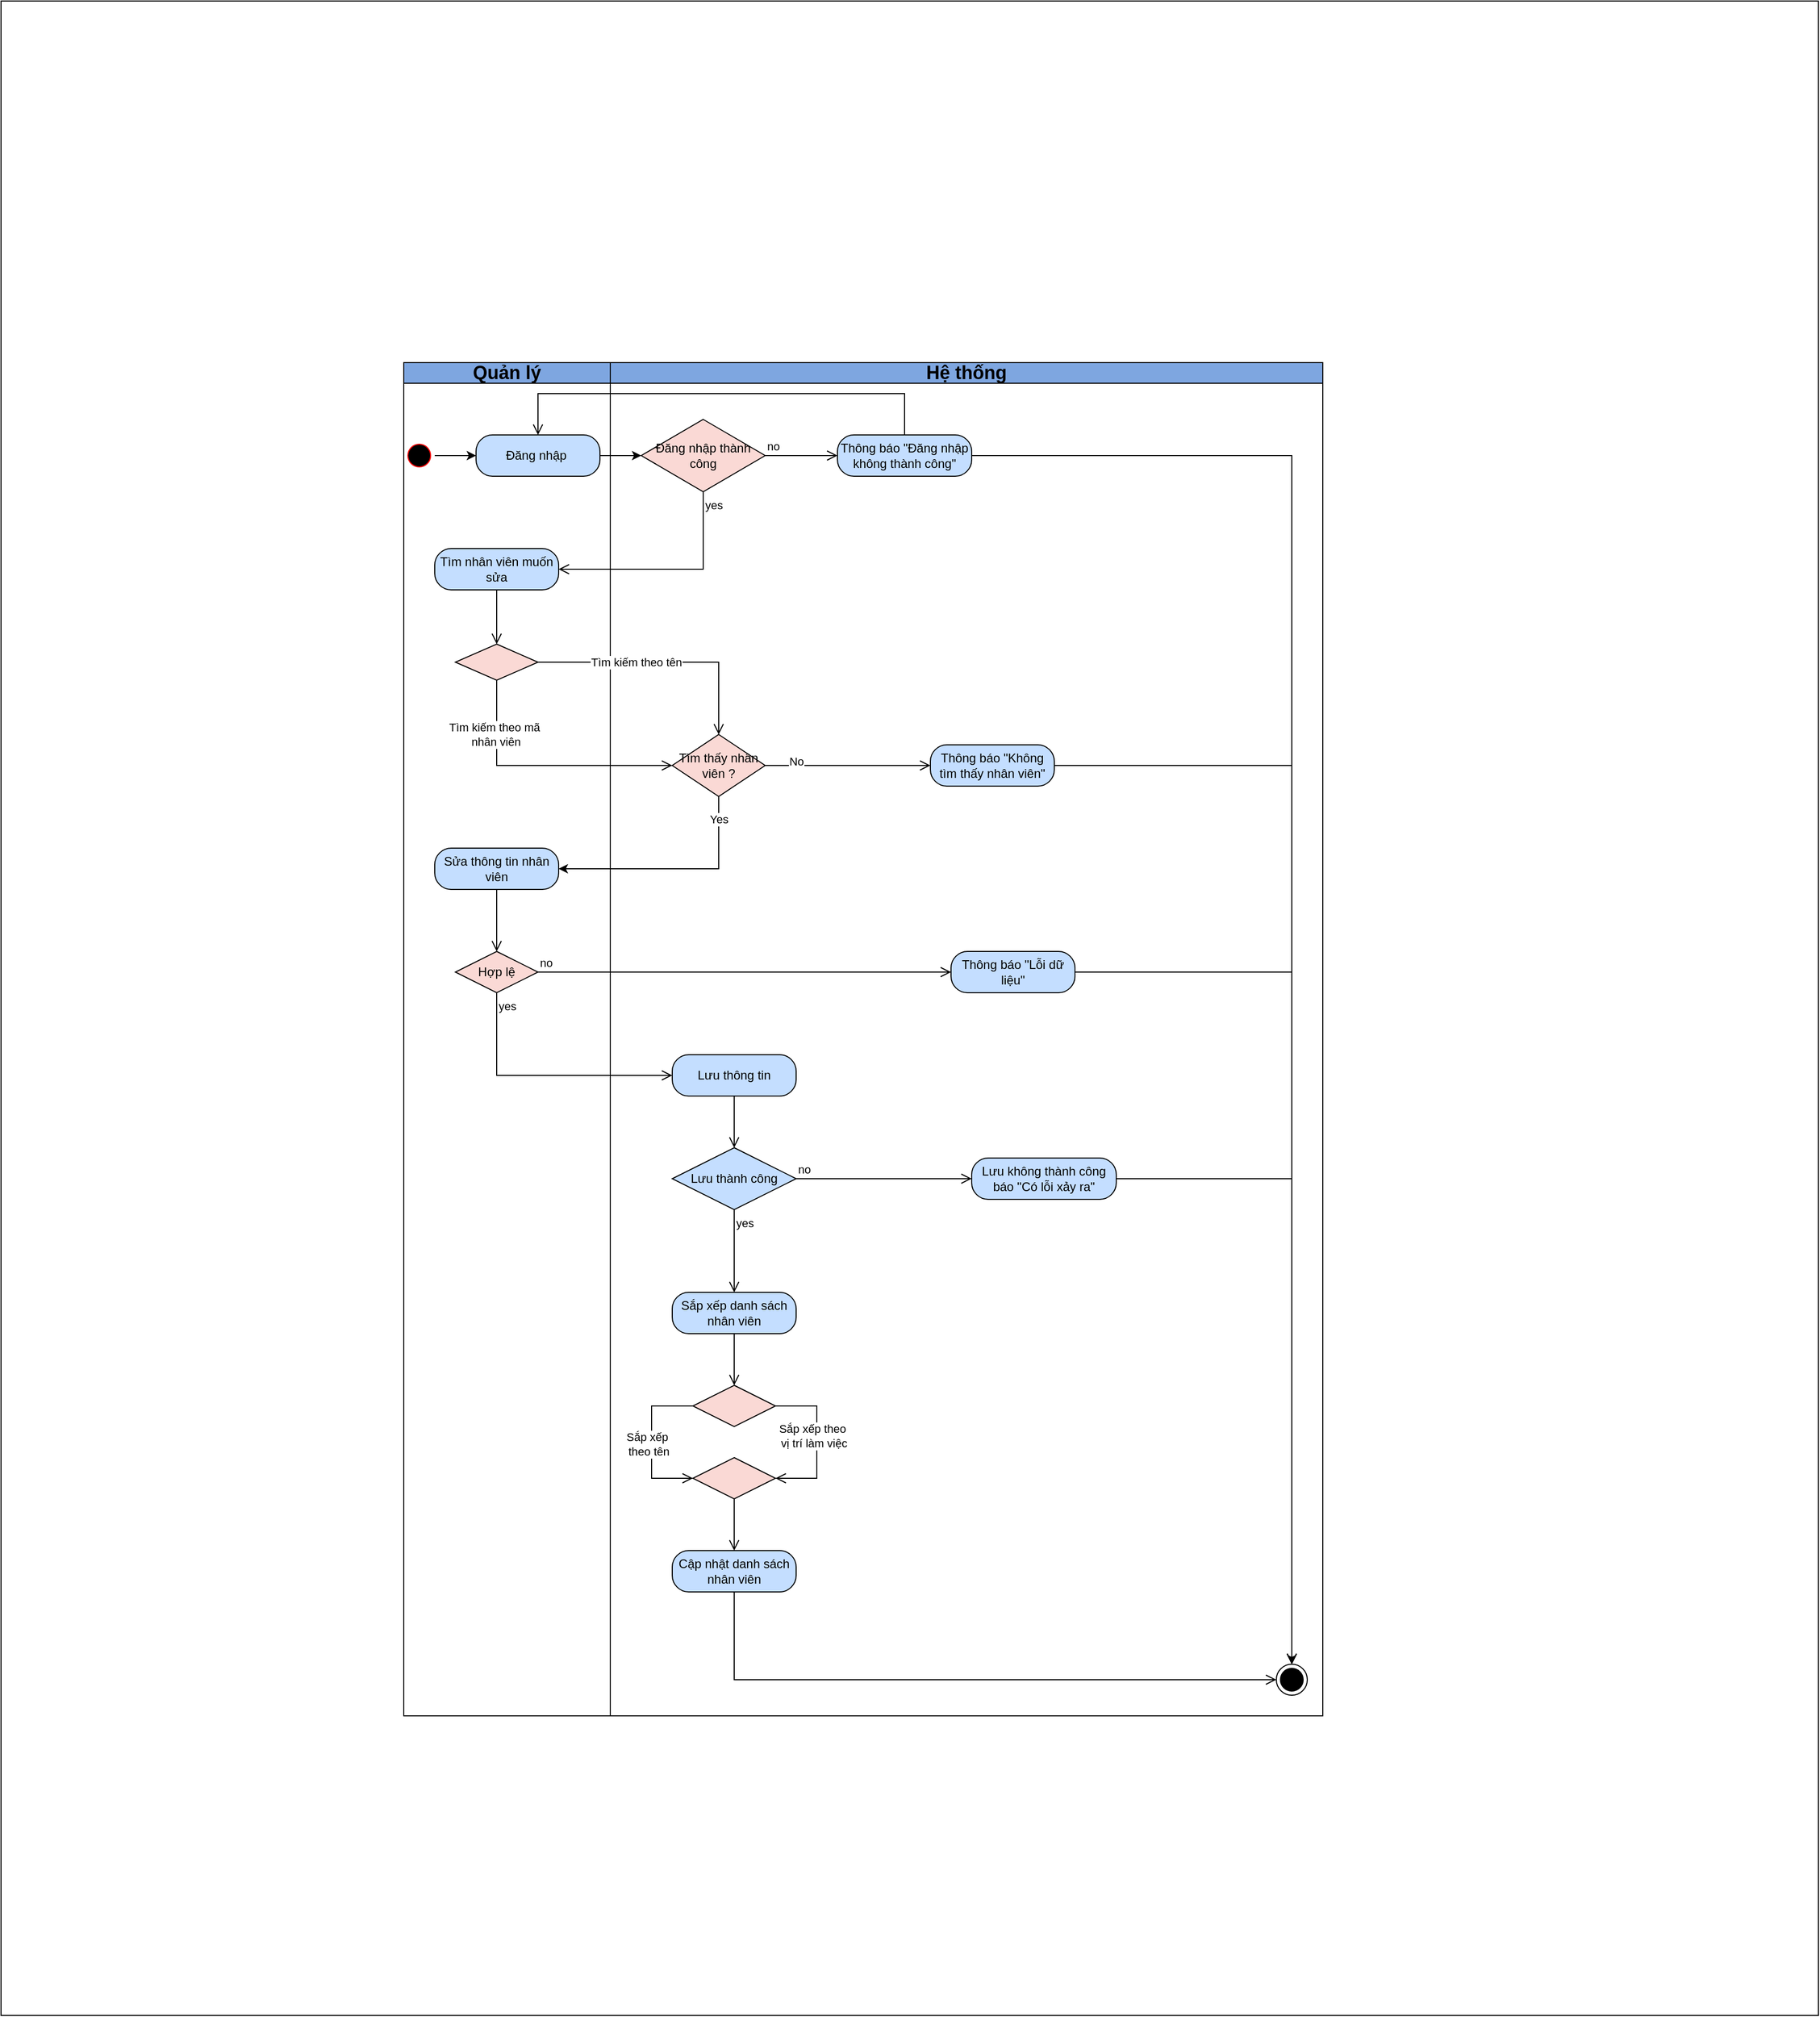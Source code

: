 <mxfile version="24.2.1" type="google">
  <diagram name="Trang-1" id="UvDaMc_h4UCv_mZ_Exmx">
    <mxGraphModel grid="1" page="1" gridSize="10" guides="1" tooltips="1" connect="1" arrows="1" fold="1" pageScale="1" pageWidth="827" pageHeight="1169" math="0" shadow="0">
      <root>
        <mxCell id="0" />
        <mxCell id="1" parent="0" />
        <mxCell id="9wpTyl7sEIgARqvfgY_X-2" value="" style="rounded=0;whiteSpace=wrap;html=1;" vertex="1" parent="1">
          <mxGeometry x="-350" y="-310" width="1760" height="1950" as="geometry" />
        </mxCell>
        <mxCell id="OE7jJbOh-NT92XDtw4qg-1" value="&lt;font style=&quot;vertical-align: inherit;&quot;&gt;&lt;font style=&quot;vertical-align: inherit; font-size: 18px;&quot;&gt;Hệ thống&lt;/font&gt;&lt;/font&gt;" style="swimlane;startSize=20;whiteSpace=wrap;html=1;fillColor=#7EA6E0;" vertex="1" parent="1">
          <mxGeometry x="240" y="40" width="690" height="1310" as="geometry" />
        </mxCell>
        <mxCell id="Xpe8oJRvqhfHO7jv2t_B-1" value="Đăng nhập thành công" style="rhombus;whiteSpace=wrap;html=1;fillColor=#fad9d5;strokeColor=#000000;" vertex="1" parent="OE7jJbOh-NT92XDtw4qg-1">
          <mxGeometry x="30" y="55" width="120" height="70" as="geometry" />
        </mxCell>
        <mxCell id="Xpe8oJRvqhfHO7jv2t_B-2" value="no" style="edgeStyle=orthogonalEdgeStyle;html=1;align=left;verticalAlign=bottom;endArrow=open;endSize=8;strokeColor=#000000;rounded=0;entryX=0;entryY=0.5;entryDx=0;entryDy=0;" edge="1" parent="OE7jJbOh-NT92XDtw4qg-1" source="Xpe8oJRvqhfHO7jv2t_B-1">
          <mxGeometry x="-1" relative="1" as="geometry">
            <mxPoint x="220" y="90" as="targetPoint" />
          </mxGeometry>
        </mxCell>
        <mxCell id="Xpe8oJRvqhfHO7jv2t_B-12" value="Thông báo &quot;Đăng nhập không thành công&quot;" style="rounded=1;whiteSpace=wrap;html=1;arcSize=40;fontColor=#000000;fillColor=#C4DEFF;strokeColor=#000000;" vertex="1" parent="OE7jJbOh-NT92XDtw4qg-1">
          <mxGeometry x="220" y="70" width="130" height="40" as="geometry" />
        </mxCell>
        <mxCell id="Xpe8oJRvqhfHO7jv2t_B-22" value="Tìm thấy nhân viên ?" style="rhombus;whiteSpace=wrap;html=1;fillColor=#fad9d5;strokeColor=#000000;" vertex="1" parent="OE7jJbOh-NT92XDtw4qg-1">
          <mxGeometry x="60" y="360" width="90" height="60" as="geometry" />
        </mxCell>
        <mxCell id="Xpe8oJRvqhfHO7jv2t_B-25" value="Thông báo &quot;Không tìm thấy nhân viên&quot;" style="rounded=1;whiteSpace=wrap;html=1;arcSize=40;fontColor=#000000;fillColor=#C4DEFF;strokeColor=#000000;" vertex="1" parent="OE7jJbOh-NT92XDtw4qg-1">
          <mxGeometry x="310" y="370" width="120" height="40" as="geometry" />
        </mxCell>
        <mxCell id="Xpe8oJRvqhfHO7jv2t_B-23" value="" style="edgeStyle=orthogonalEdgeStyle;html=1;align=left;verticalAlign=bottom;endArrow=open;endSize=8;strokeColor=#000000;rounded=0;" edge="1" parent="OE7jJbOh-NT92XDtw4qg-1" source="Xpe8oJRvqhfHO7jv2t_B-22" target="Xpe8oJRvqhfHO7jv2t_B-25">
          <mxGeometry x="-1" relative="1" as="geometry">
            <mxPoint x="290" y="390" as="targetPoint" />
          </mxGeometry>
        </mxCell>
        <mxCell id="Xpe8oJRvqhfHO7jv2t_B-59" value="No" style="edgeLabel;html=1;align=center;verticalAlign=middle;resizable=0;points=[];" connectable="0" vertex="1" parent="Xpe8oJRvqhfHO7jv2t_B-23">
          <mxGeometry x="-0.627" y="4" relative="1" as="geometry">
            <mxPoint as="offset" />
          </mxGeometry>
        </mxCell>
        <mxCell id="MezNdK5cy300RYoPoN55-9" value="Thông báo &quot;Lỗi dữ liệu&quot;" style="rounded=1;whiteSpace=wrap;html=1;arcSize=40;fontColor=#000000;fillColor=#C4DEFF;strokeColor=#000000;" vertex="1" parent="OE7jJbOh-NT92XDtw4qg-1">
          <mxGeometry x="330" y="570" width="120" height="40" as="geometry" />
        </mxCell>
        <mxCell id="MezNdK5cy300RYoPoN55-13" value="Lưu thành công" style="rhombus;whiteSpace=wrap;html=1;fontColor=#000000;fillColor=#C4DEFF;strokeColor=#000000;" vertex="1" parent="OE7jJbOh-NT92XDtw4qg-1">
          <mxGeometry x="60" y="760" width="120" height="60" as="geometry" />
        </mxCell>
        <mxCell id="MezNdK5cy300RYoPoN55-16" value="Lưu không thành công báo &quot;Có lỗi xảy ra&quot;" style="rounded=1;whiteSpace=wrap;html=1;arcSize=40;fontColor=#000000;fillColor=#C4DEFF;strokeColor=#000000;" vertex="1" parent="OE7jJbOh-NT92XDtw4qg-1">
          <mxGeometry x="350" y="770" width="140" height="40" as="geometry" />
        </mxCell>
        <mxCell id="Xpe8oJRvqhfHO7jv2t_B-38" value="Lưu thông tin" style="rounded=1;whiteSpace=wrap;html=1;arcSize=40;fontColor=#000000;fillColor=#C4DEFF;strokeColor=#000000;" vertex="1" parent="OE7jJbOh-NT92XDtw4qg-1">
          <mxGeometry x="60" y="670" width="120" height="40" as="geometry" />
        </mxCell>
        <mxCell id="Xpe8oJRvqhfHO7jv2t_B-39" value="" style="edgeStyle=orthogonalEdgeStyle;html=1;verticalAlign=bottom;endArrow=open;endSize=8;strokeColor=#000000;rounded=0;entryX=0.5;entryY=0;entryDx=0;entryDy=0;" edge="1" parent="OE7jJbOh-NT92XDtw4qg-1" source="Xpe8oJRvqhfHO7jv2t_B-38" target="MezNdK5cy300RYoPoN55-13">
          <mxGeometry relative="1" as="geometry">
            <mxPoint x="120" y="770" as="targetPoint" />
            <Array as="points" />
          </mxGeometry>
        </mxCell>
        <mxCell id="Xpe8oJRvqhfHO7jv2t_B-41" value="no" style="edgeStyle=orthogonalEdgeStyle;html=1;align=left;verticalAlign=bottom;endArrow=open;endSize=8;strokeColor=#000000;rounded=0;exitX=1;exitY=0.5;exitDx=0;exitDy=0;" edge="1" parent="OE7jJbOh-NT92XDtw4qg-1" source="MezNdK5cy300RYoPoN55-13" target="MezNdK5cy300RYoPoN55-16">
          <mxGeometry x="-1" relative="1" as="geometry">
            <mxPoint x="260" y="720" as="targetPoint" />
          </mxGeometry>
        </mxCell>
        <mxCell id="Xpe8oJRvqhfHO7jv2t_B-42" value="yes" style="edgeStyle=orthogonalEdgeStyle;html=1;align=left;verticalAlign=top;endArrow=open;endSize=8;strokeColor=#000000;rounded=0;exitX=0.5;exitY=1;exitDx=0;exitDy=0;entryX=0.5;entryY=0;entryDx=0;entryDy=0;" edge="1" parent="OE7jJbOh-NT92XDtw4qg-1" source="MezNdK5cy300RYoPoN55-13" target="Xpe8oJRvqhfHO7jv2t_B-43">
          <mxGeometry x="-1" relative="1" as="geometry">
            <mxPoint x="130" y="870" as="targetPoint" />
            <mxPoint x="130" y="860" as="sourcePoint" />
            <Array as="points">
              <mxPoint x="120" y="900" />
              <mxPoint x="120" y="900" />
            </Array>
          </mxGeometry>
        </mxCell>
        <mxCell id="Xpe8oJRvqhfHO7jv2t_B-43" value="Sắp xếp danh sách nhân viên" style="rounded=1;whiteSpace=wrap;html=1;arcSize=40;fontColor=#000000;fillColor=#C4DEFF;strokeColor=#000000;" vertex="1" parent="OE7jJbOh-NT92XDtw4qg-1">
          <mxGeometry x="60" y="900" width="120" height="40" as="geometry" />
        </mxCell>
        <mxCell id="Xpe8oJRvqhfHO7jv2t_B-44" value="" style="edgeStyle=orthogonalEdgeStyle;html=1;verticalAlign=bottom;endArrow=open;endSize=8;strokeColor=#000000;rounded=0;entryX=0.5;entryY=0;entryDx=0;entryDy=0;" edge="1" parent="OE7jJbOh-NT92XDtw4qg-1" source="Xpe8oJRvqhfHO7jv2t_B-43" target="Xpe8oJRvqhfHO7jv2t_B-46">
          <mxGeometry relative="1" as="geometry">
            <mxPoint x="120" y="980" as="targetPoint" />
          </mxGeometry>
        </mxCell>
        <mxCell id="Xpe8oJRvqhfHO7jv2t_B-46" value="" style="rhombus;whiteSpace=wrap;html=1;fillColor=#fad9d5;strokeColor=#000000;" vertex="1" parent="OE7jJbOh-NT92XDtw4qg-1">
          <mxGeometry x="80" y="990" width="80" height="40" as="geometry" />
        </mxCell>
        <mxCell id="Xpe8oJRvqhfHO7jv2t_B-47" value="" style="edgeStyle=orthogonalEdgeStyle;html=1;align=left;verticalAlign=bottom;endArrow=open;endSize=8;strokeColor=#000000;rounded=0;entryX=1;entryY=0.5;entryDx=0;entryDy=0;" edge="1" parent="OE7jJbOh-NT92XDtw4qg-1" source="Xpe8oJRvqhfHO7jv2t_B-46" target="Xpe8oJRvqhfHO7jv2t_B-52">
          <mxGeometry x="-1" relative="1" as="geometry">
            <mxPoint x="230" y="1090" as="targetPoint" />
            <Array as="points">
              <mxPoint x="200" y="1010" />
              <mxPoint x="200" y="1080" />
            </Array>
          </mxGeometry>
        </mxCell>
        <mxCell id="Xpe8oJRvqhfHO7jv2t_B-54" value="Sắp xếp theo&amp;nbsp;&lt;div&gt;vị trí làm việc&lt;/div&gt;" style="edgeLabel;html=1;align=center;verticalAlign=middle;resizable=0;points=[];" vertex="1" connectable="0" parent="Xpe8oJRvqhfHO7jv2t_B-47">
          <mxGeometry x="-0.085" y="-3" relative="1" as="geometry">
            <mxPoint as="offset" />
          </mxGeometry>
        </mxCell>
        <mxCell id="Xpe8oJRvqhfHO7jv2t_B-52" value="" style="rhombus;whiteSpace=wrap;html=1;fillColor=#fad9d5;strokeColor=#000000;" vertex="1" parent="OE7jJbOh-NT92XDtw4qg-1">
          <mxGeometry x="80" y="1060" width="80" height="40" as="geometry" />
        </mxCell>
        <mxCell id="Xpe8oJRvqhfHO7jv2t_B-48" value="" style="edgeStyle=orthogonalEdgeStyle;html=1;align=left;verticalAlign=top;endArrow=open;endSize=8;strokeColor=#000000;rounded=0;exitX=0;exitY=0.5;exitDx=0;exitDy=0;" edge="1" parent="OE7jJbOh-NT92XDtw4qg-1" source="Xpe8oJRvqhfHO7jv2t_B-46" target="Xpe8oJRvqhfHO7jv2t_B-52">
          <mxGeometry x="-1" relative="1" as="geometry">
            <mxPoint x="100" y="1080" as="targetPoint" />
            <Array as="points">
              <mxPoint x="40" y="1010" />
            </Array>
          </mxGeometry>
        </mxCell>
        <mxCell id="Xpe8oJRvqhfHO7jv2t_B-50" value="Sắp xếp&amp;nbsp;&lt;div&gt;theo tên&lt;/div&gt;" style="edgeLabel;html=1;align=center;verticalAlign=middle;resizable=0;points=[];" vertex="1" connectable="0" parent="Xpe8oJRvqhfHO7jv2t_B-48">
          <mxGeometry x="0.027" y="-3" relative="1" as="geometry">
            <mxPoint as="offset" />
          </mxGeometry>
        </mxCell>
        <mxCell id="Xpe8oJRvqhfHO7jv2t_B-55" value="Cập nhật danh sách nhân viên" style="rounded=1;whiteSpace=wrap;html=1;arcSize=40;fontColor=#000000;fillColor=#C4DEFF;strokeColor=#000000;" vertex="1" parent="OE7jJbOh-NT92XDtw4qg-1">
          <mxGeometry x="60" y="1150" width="120" height="40" as="geometry" />
        </mxCell>
        <mxCell id="Xpe8oJRvqhfHO7jv2t_B-56" value="" style="edgeStyle=orthogonalEdgeStyle;html=1;verticalAlign=bottom;endArrow=open;endSize=8;strokeColor=#000000;rounded=0;entryX=0;entryY=0.5;entryDx=0;entryDy=0;" edge="1" parent="OE7jJbOh-NT92XDtw4qg-1" source="Xpe8oJRvqhfHO7jv2t_B-55" target="Xpe8oJRvqhfHO7jv2t_B-28">
          <mxGeometry relative="1" as="geometry">
            <mxPoint x="120" y="1220" as="targetPoint" />
            <Array as="points">
              <mxPoint x="120" y="1275" />
            </Array>
          </mxGeometry>
        </mxCell>
        <mxCell id="Xpe8oJRvqhfHO7jv2t_B-28" value="" style="ellipse;html=1;shape=endState;fillColor=#000000;strokeColor=#000000;" vertex="1" parent="OE7jJbOh-NT92XDtw4qg-1">
          <mxGeometry x="645" y="1260.0" width="30" height="30" as="geometry" />
        </mxCell>
        <mxCell id="Xpe8oJRvqhfHO7jv2t_B-27" value="" style="edgeStyle=orthogonalEdgeStyle;html=1;verticalAlign=bottom;endArrow=open;endSize=8;strokeColor=#000000;rounded=0;exitX=1;exitY=0.5;exitDx=0;exitDy=0;" edge="1" parent="OE7jJbOh-NT92XDtw4qg-1" source="Xpe8oJRvqhfHO7jv2t_B-12" target="Xpe8oJRvqhfHO7jv2t_B-28">
          <mxGeometry relative="1" as="geometry">
            <mxPoint x="660" y="880.8" as="targetPoint" />
            <mxPoint x="440" y="400" as="sourcePoint" />
            <Array as="points">
              <mxPoint x="660" y="90" />
              <mxPoint x="660" y="480" />
            </Array>
          </mxGeometry>
        </mxCell>
        <mxCell id="Xpe8oJRvqhfHO7jv2t_B-26" value="" style="edgeStyle=orthogonalEdgeStyle;html=1;verticalAlign=bottom;endArrow=open;endSize=8;strokeColor=#000000;rounded=0;entryX=0.5;entryY=0;entryDx=0;entryDy=0;" edge="1" parent="OE7jJbOh-NT92XDtw4qg-1" source="Xpe8oJRvqhfHO7jv2t_B-25" target="Xpe8oJRvqhfHO7jv2t_B-28">
          <mxGeometry relative="1" as="geometry">
            <mxPoint x="500" y="470" as="targetPoint" />
            <Array as="points">
              <mxPoint x="660" y="390" />
            </Array>
          </mxGeometry>
        </mxCell>
        <mxCell id="Xpe8oJRvqhfHO7jv2t_B-37" value="" style="edgeStyle=orthogonalEdgeStyle;html=1;verticalAlign=bottom;endArrow=open;endSize=8;strokeColor=#000000;rounded=0;entryX=0.5;entryY=0;entryDx=0;entryDy=0;exitX=1;exitY=0.5;exitDx=0;exitDy=0;" edge="1" parent="OE7jJbOh-NT92XDtw4qg-1" source="MezNdK5cy300RYoPoN55-9" target="Xpe8oJRvqhfHO7jv2t_B-28">
          <mxGeometry relative="1" as="geometry">
            <mxPoint x="670" y="876" as="targetPoint" />
            <Array as="points">
              <mxPoint x="660" y="590" />
            </Array>
            <mxPoint x="440" y="400" as="sourcePoint" />
          </mxGeometry>
        </mxCell>
        <mxCell id="MezNdK5cy300RYoPoN55-19" style="edgeStyle=orthogonalEdgeStyle;rounded=0;orthogonalLoop=1;jettySize=auto;html=1;entryX=0.5;entryY=0;entryDx=0;entryDy=0;fillColor=#f8cecc;strokeColor=#000000;" edge="1" parent="OE7jJbOh-NT92XDtw4qg-1" source="MezNdK5cy300RYoPoN55-16" target="Xpe8oJRvqhfHO7jv2t_B-28">
          <mxGeometry relative="1" as="geometry" />
        </mxCell>
        <mxCell id="OE7jJbOh-NT92XDtw4qg-2" value="&lt;font style=&quot;vertical-align: inherit;&quot;&gt;&lt;font style=&quot;vertical-align: inherit; font-size: 18px;&quot;&gt;Quản lý&lt;/font&gt;&lt;/font&gt;" style="swimlane;startSize=20;whiteSpace=wrap;html=1;fillColor=#7EA6E0;" vertex="1" parent="1">
          <mxGeometry x="40" y="40" width="200" height="1310" as="geometry" />
        </mxCell>
        <mxCell id="OE7jJbOh-NT92XDtw4qg-7" style="edgeStyle=orthogonalEdgeStyle;rounded=0;orthogonalLoop=1;jettySize=auto;html=1;" edge="1" parent="OE7jJbOh-NT92XDtw4qg-2" source="OE7jJbOh-NT92XDtw4qg-3" target="cd9fDJtkrEuUzvSgAWQH-2">
          <mxGeometry relative="1" as="geometry" />
        </mxCell>
        <mxCell id="OE7jJbOh-NT92XDtw4qg-3" value="" style="ellipse;html=1;shape=startState;fillColor=#000000;strokeColor=#ff0000;" vertex="1" parent="OE7jJbOh-NT92XDtw4qg-2">
          <mxGeometry y="75" width="30" height="30" as="geometry" />
        </mxCell>
        <mxCell id="cd9fDJtkrEuUzvSgAWQH-2" value="Đăng nhập&amp;nbsp;" style="rounded=1;whiteSpace=wrap;html=1;arcSize=40;fontColor=#000000;fillColor=#C4DEFF;strokeColor=#000000;" vertex="1" parent="OE7jJbOh-NT92XDtw4qg-2">
          <mxGeometry x="70" y="70" width="120" height="40" as="geometry" />
        </mxCell>
        <mxCell id="Xpe8oJRvqhfHO7jv2t_B-9" value="Tìm nhân viên muốn sửa" style="rounded=1;whiteSpace=wrap;html=1;arcSize=40;fontColor=#000000;fillColor=#C4DEFF;strokeColor=#000000;" vertex="1" parent="OE7jJbOh-NT92XDtw4qg-2">
          <mxGeometry x="30" y="180" width="120" height="40" as="geometry" />
        </mxCell>
        <mxCell id="Xpe8oJRvqhfHO7jv2t_B-10" value="" style="edgeStyle=orthogonalEdgeStyle;html=1;verticalAlign=bottom;endArrow=open;endSize=8;strokeColor=#000000;rounded=0;entryX=0.5;entryY=0;entryDx=0;entryDy=0;" edge="1" parent="OE7jJbOh-NT92XDtw4qg-2" source="Xpe8oJRvqhfHO7jv2t_B-9" target="Xpe8oJRvqhfHO7jv2t_B-14">
          <mxGeometry relative="1" as="geometry">
            <mxPoint x="100" y="260" as="targetPoint" />
          </mxGeometry>
        </mxCell>
        <mxCell id="Xpe8oJRvqhfHO7jv2t_B-14" value="" style="rhombus;whiteSpace=wrap;html=1;fillColor=#fad9d5;strokeColor=#000000;" vertex="1" parent="OE7jJbOh-NT92XDtw4qg-2">
          <mxGeometry x="50" y="272.5" width="80" height="35" as="geometry" />
        </mxCell>
        <mxCell id="Xpe8oJRvqhfHO7jv2t_B-29" value="Sửa thông tin nhân viên" style="rounded=1;whiteSpace=wrap;html=1;arcSize=40;fontColor=#000000;fillColor=#C4DEFF;strokeColor=#000000;" vertex="1" parent="OE7jJbOh-NT92XDtw4qg-2">
          <mxGeometry x="30" y="470" width="120" height="40" as="geometry" />
        </mxCell>
        <mxCell id="Xpe8oJRvqhfHO7jv2t_B-30" value="" style="edgeStyle=orthogonalEdgeStyle;html=1;verticalAlign=bottom;endArrow=open;endSize=8;strokeColor=#000000;rounded=0;entryX=0.5;entryY=0;entryDx=0;entryDy=0;" edge="1" parent="OE7jJbOh-NT92XDtw4qg-2" source="Xpe8oJRvqhfHO7jv2t_B-29" target="Xpe8oJRvqhfHO7jv2t_B-31">
          <mxGeometry relative="1" as="geometry">
            <mxPoint x="90" y="560" as="targetPoint" />
          </mxGeometry>
        </mxCell>
        <mxCell id="Xpe8oJRvqhfHO7jv2t_B-31" value="Hợp lệ" style="rhombus;whiteSpace=wrap;html=1;fillColor=#fad9d5;strokeColor=#000000;" vertex="1" parent="OE7jJbOh-NT92XDtw4qg-2">
          <mxGeometry x="50" y="570" width="80" height="40" as="geometry" />
        </mxCell>
        <mxCell id="Xpe8oJRvqhfHO7jv2t_B-8" style="edgeStyle=orthogonalEdgeStyle;rounded=0;orthogonalLoop=1;jettySize=auto;html=1;" edge="1" parent="1" source="cd9fDJtkrEuUzvSgAWQH-2" target="Xpe8oJRvqhfHO7jv2t_B-1">
          <mxGeometry relative="1" as="geometry" />
        </mxCell>
        <mxCell id="Xpe8oJRvqhfHO7jv2t_B-3" value="yes" style="edgeStyle=orthogonalEdgeStyle;html=1;align=left;verticalAlign=top;endArrow=open;endSize=8;strokeColor=default;rounded=0;entryX=1;entryY=0.5;entryDx=0;entryDy=0;" edge="1" parent="1" source="Xpe8oJRvqhfHO7jv2t_B-1" target="Xpe8oJRvqhfHO7jv2t_B-9">
          <mxGeometry x="-1" relative="1" as="geometry">
            <mxPoint x="330" y="230" as="targetPoint" />
            <Array as="points">
              <mxPoint x="330" y="240" />
            </Array>
          </mxGeometry>
        </mxCell>
        <mxCell id="Xpe8oJRvqhfHO7jv2t_B-13" value="" style="edgeStyle=orthogonalEdgeStyle;html=1;verticalAlign=bottom;endArrow=open;endSize=8;strokeColor=#000000;rounded=0;entryX=0.5;entryY=0;entryDx=0;entryDy=0;exitX=0.5;exitY=0;exitDx=0;exitDy=0;" edge="1" parent="1" source="Xpe8oJRvqhfHO7jv2t_B-12" target="cd9fDJtkrEuUzvSgAWQH-2">
          <mxGeometry relative="1" as="geometry">
            <mxPoint x="840" y="320" as="targetPoint" />
            <Array as="points">
              <mxPoint x="525" y="70" />
              <mxPoint x="170" y="70" />
            </Array>
          </mxGeometry>
        </mxCell>
        <mxCell id="Xpe8oJRvqhfHO7jv2t_B-16" value="" style="edgeStyle=orthogonalEdgeStyle;html=1;align=left;verticalAlign=top;endArrow=open;endSize=8;strokeColor=#000000;rounded=0;entryX=0.5;entryY=0;entryDx=0;entryDy=0;" edge="1" parent="1" source="Xpe8oJRvqhfHO7jv2t_B-14" target="Xpe8oJRvqhfHO7jv2t_B-22">
          <mxGeometry x="-1" relative="1" as="geometry">
            <mxPoint x="360" y="330" as="targetPoint" />
            <mxPoint as="offset" />
            <Array as="points">
              <mxPoint x="345" y="330" />
            </Array>
          </mxGeometry>
        </mxCell>
        <mxCell id="Xpe8oJRvqhfHO7jv2t_B-20" value="Tìm kiếm theo tên" style="edgeLabel;html=1;align=center;verticalAlign=middle;resizable=0;points=[];" vertex="1" connectable="0" parent="Xpe8oJRvqhfHO7jv2t_B-16">
          <mxGeometry x="-0.23" relative="1" as="geometry">
            <mxPoint as="offset" />
          </mxGeometry>
        </mxCell>
        <mxCell id="Xpe8oJRvqhfHO7jv2t_B-15" value="" style="edgeStyle=orthogonalEdgeStyle;html=1;align=left;verticalAlign=bottom;endArrow=open;endSize=8;strokeColor=#000000;rounded=0;entryX=0;entryY=0.5;entryDx=0;entryDy=0;exitX=0.5;exitY=1;exitDx=0;exitDy=0;" edge="1" parent="1" source="Xpe8oJRvqhfHO7jv2t_B-14" target="Xpe8oJRvqhfHO7jv2t_B-22">
          <mxGeometry x="-1" relative="1" as="geometry">
            <mxPoint x="300" y="440" as="targetPoint" />
            <Array as="points">
              <mxPoint x="130" y="430" />
            </Array>
            <mxPoint x="130" y="360" as="sourcePoint" />
          </mxGeometry>
        </mxCell>
        <mxCell id="Xpe8oJRvqhfHO7jv2t_B-21" value="Tìm kiếm theo mã&amp;nbsp;&lt;div&gt;nhân viên&lt;/div&gt;" style="edgeLabel;html=1;align=center;verticalAlign=middle;resizable=0;points=[];" vertex="1" connectable="0" parent="Xpe8oJRvqhfHO7jv2t_B-15">
          <mxGeometry x="-0.588" y="-1" relative="1" as="geometry">
            <mxPoint as="offset" />
          </mxGeometry>
        </mxCell>
        <mxCell id="MezNdK5cy300RYoPoN55-8" style="edgeStyle=orthogonalEdgeStyle;rounded=0;orthogonalLoop=1;jettySize=auto;html=1;fillColor=#f8cecc;strokeColor=#000000;entryX=1;entryY=0.5;entryDx=0;entryDy=0;" edge="1" parent="1" source="Xpe8oJRvqhfHO7jv2t_B-22" target="Xpe8oJRvqhfHO7jv2t_B-29">
          <mxGeometry relative="1" as="geometry">
            <mxPoint x="320" y="490" as="targetPoint" />
            <Array as="points">
              <mxPoint x="345" y="530" />
            </Array>
          </mxGeometry>
        </mxCell>
        <mxCell id="Xpe8oJRvqhfHO7jv2t_B-61" value="Yes" style="edgeLabel;html=1;align=center;verticalAlign=middle;resizable=0;points=[];" connectable="0" vertex="1" parent="MezNdK5cy300RYoPoN55-8">
          <mxGeometry x="-0.806" relative="1" as="geometry">
            <mxPoint as="offset" />
          </mxGeometry>
        </mxCell>
        <mxCell id="Xpe8oJRvqhfHO7jv2t_B-32" value="no" style="edgeStyle=orthogonalEdgeStyle;html=1;align=left;verticalAlign=bottom;endArrow=open;endSize=8;strokeColor=#000000;rounded=0;entryX=0;entryY=0.5;entryDx=0;entryDy=0;" edge="1" parent="1" source="Xpe8oJRvqhfHO7jv2t_B-31" target="MezNdK5cy300RYoPoN55-9">
          <mxGeometry x="-1" relative="1" as="geometry">
            <mxPoint x="210" y="690" as="targetPoint" />
          </mxGeometry>
        </mxCell>
        <mxCell id="Xpe8oJRvqhfHO7jv2t_B-33" value="yes" style="edgeStyle=orthogonalEdgeStyle;html=1;align=left;verticalAlign=top;endArrow=open;endSize=8;strokeColor=#000000;rounded=0;entryX=0;entryY=0.5;entryDx=0;entryDy=0;" edge="1" parent="1" source="Xpe8oJRvqhfHO7jv2t_B-31" target="Xpe8oJRvqhfHO7jv2t_B-38">
          <mxGeometry x="-1" relative="1" as="geometry">
            <mxPoint x="280" y="730" as="targetPoint" />
            <Array as="points">
              <mxPoint x="130" y="730" />
            </Array>
          </mxGeometry>
        </mxCell>
        <mxCell id="Xpe8oJRvqhfHO7jv2t_B-57" value="" style="edgeStyle=orthogonalEdgeStyle;html=1;verticalAlign=bottom;endArrow=open;endSize=8;strokeColor=#000000;rounded=0;exitX=0.5;exitY=1;exitDx=0;exitDy=0;" edge="1" parent="1" source="Xpe8oJRvqhfHO7jv2t_B-52">
          <mxGeometry relative="1" as="geometry">
            <mxPoint x="360" y="1190" as="targetPoint" />
            <mxPoint x="370" y="1210" as="sourcePoint" />
          </mxGeometry>
        </mxCell>
      </root>
    </mxGraphModel>
  </diagram>
</mxfile>
